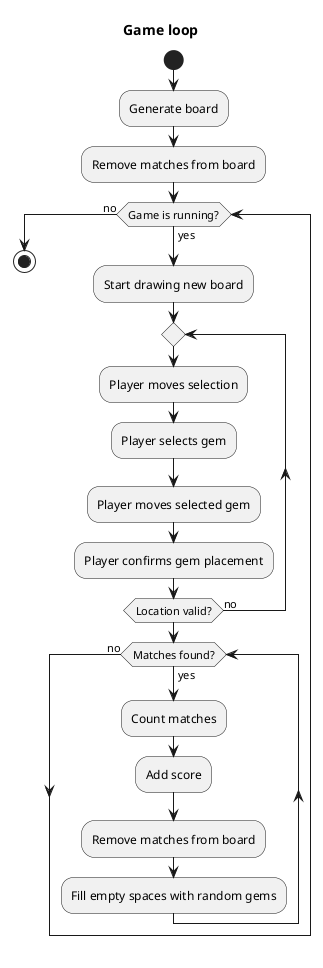 @startuml
title Game loop

start

:Generate board;
:Remove matches from board;

while (Game is running?) is (yes)
    :Start drawing new board;
    repeat
        :Player moves selection;
        :Player selects gem;
        :Player moves selected gem;
        :Player confirms gem placement;
    repeat while (Location valid?) is (no)

    while (Matches found?) is (yes)
        :Count matches;
        :Add score;
        :Remove matches from board;
        :Fill empty spaces with random gems;
    endwhile (no)
endwhile (no)

stop

@enduml
